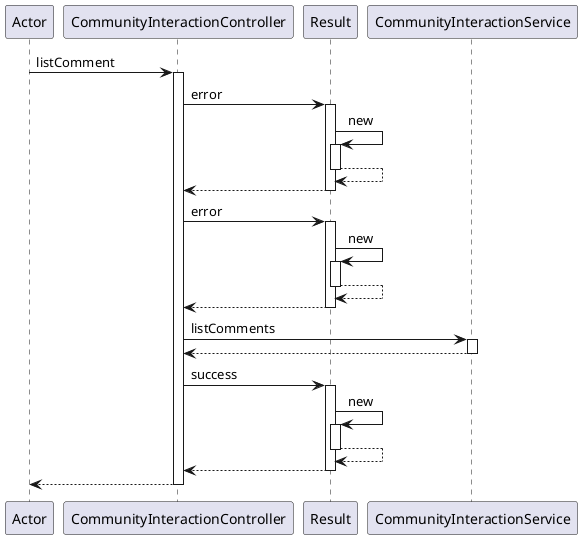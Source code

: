 @startuml
participant Actor
Actor -> CommunityInteractionController : listComment
activate CommunityInteractionController
CommunityInteractionController -> Result : error
activate Result
Result -> Result : new
activate Result
Result --> Result
deactivate Result
Result --> CommunityInteractionController
deactivate Result
CommunityInteractionController -> Result : error
activate Result
Result -> Result : new
activate Result
Result --> Result
deactivate Result
Result --> CommunityInteractionController
deactivate Result
CommunityInteractionController -> CommunityInteractionService : listComments
activate CommunityInteractionService
CommunityInteractionService --> CommunityInteractionController
deactivate CommunityInteractionService
CommunityInteractionController -> Result : success
activate Result
Result -> Result : new
activate Result
Result --> Result
deactivate Result
Result --> CommunityInteractionController
deactivate Result
return
@enduml